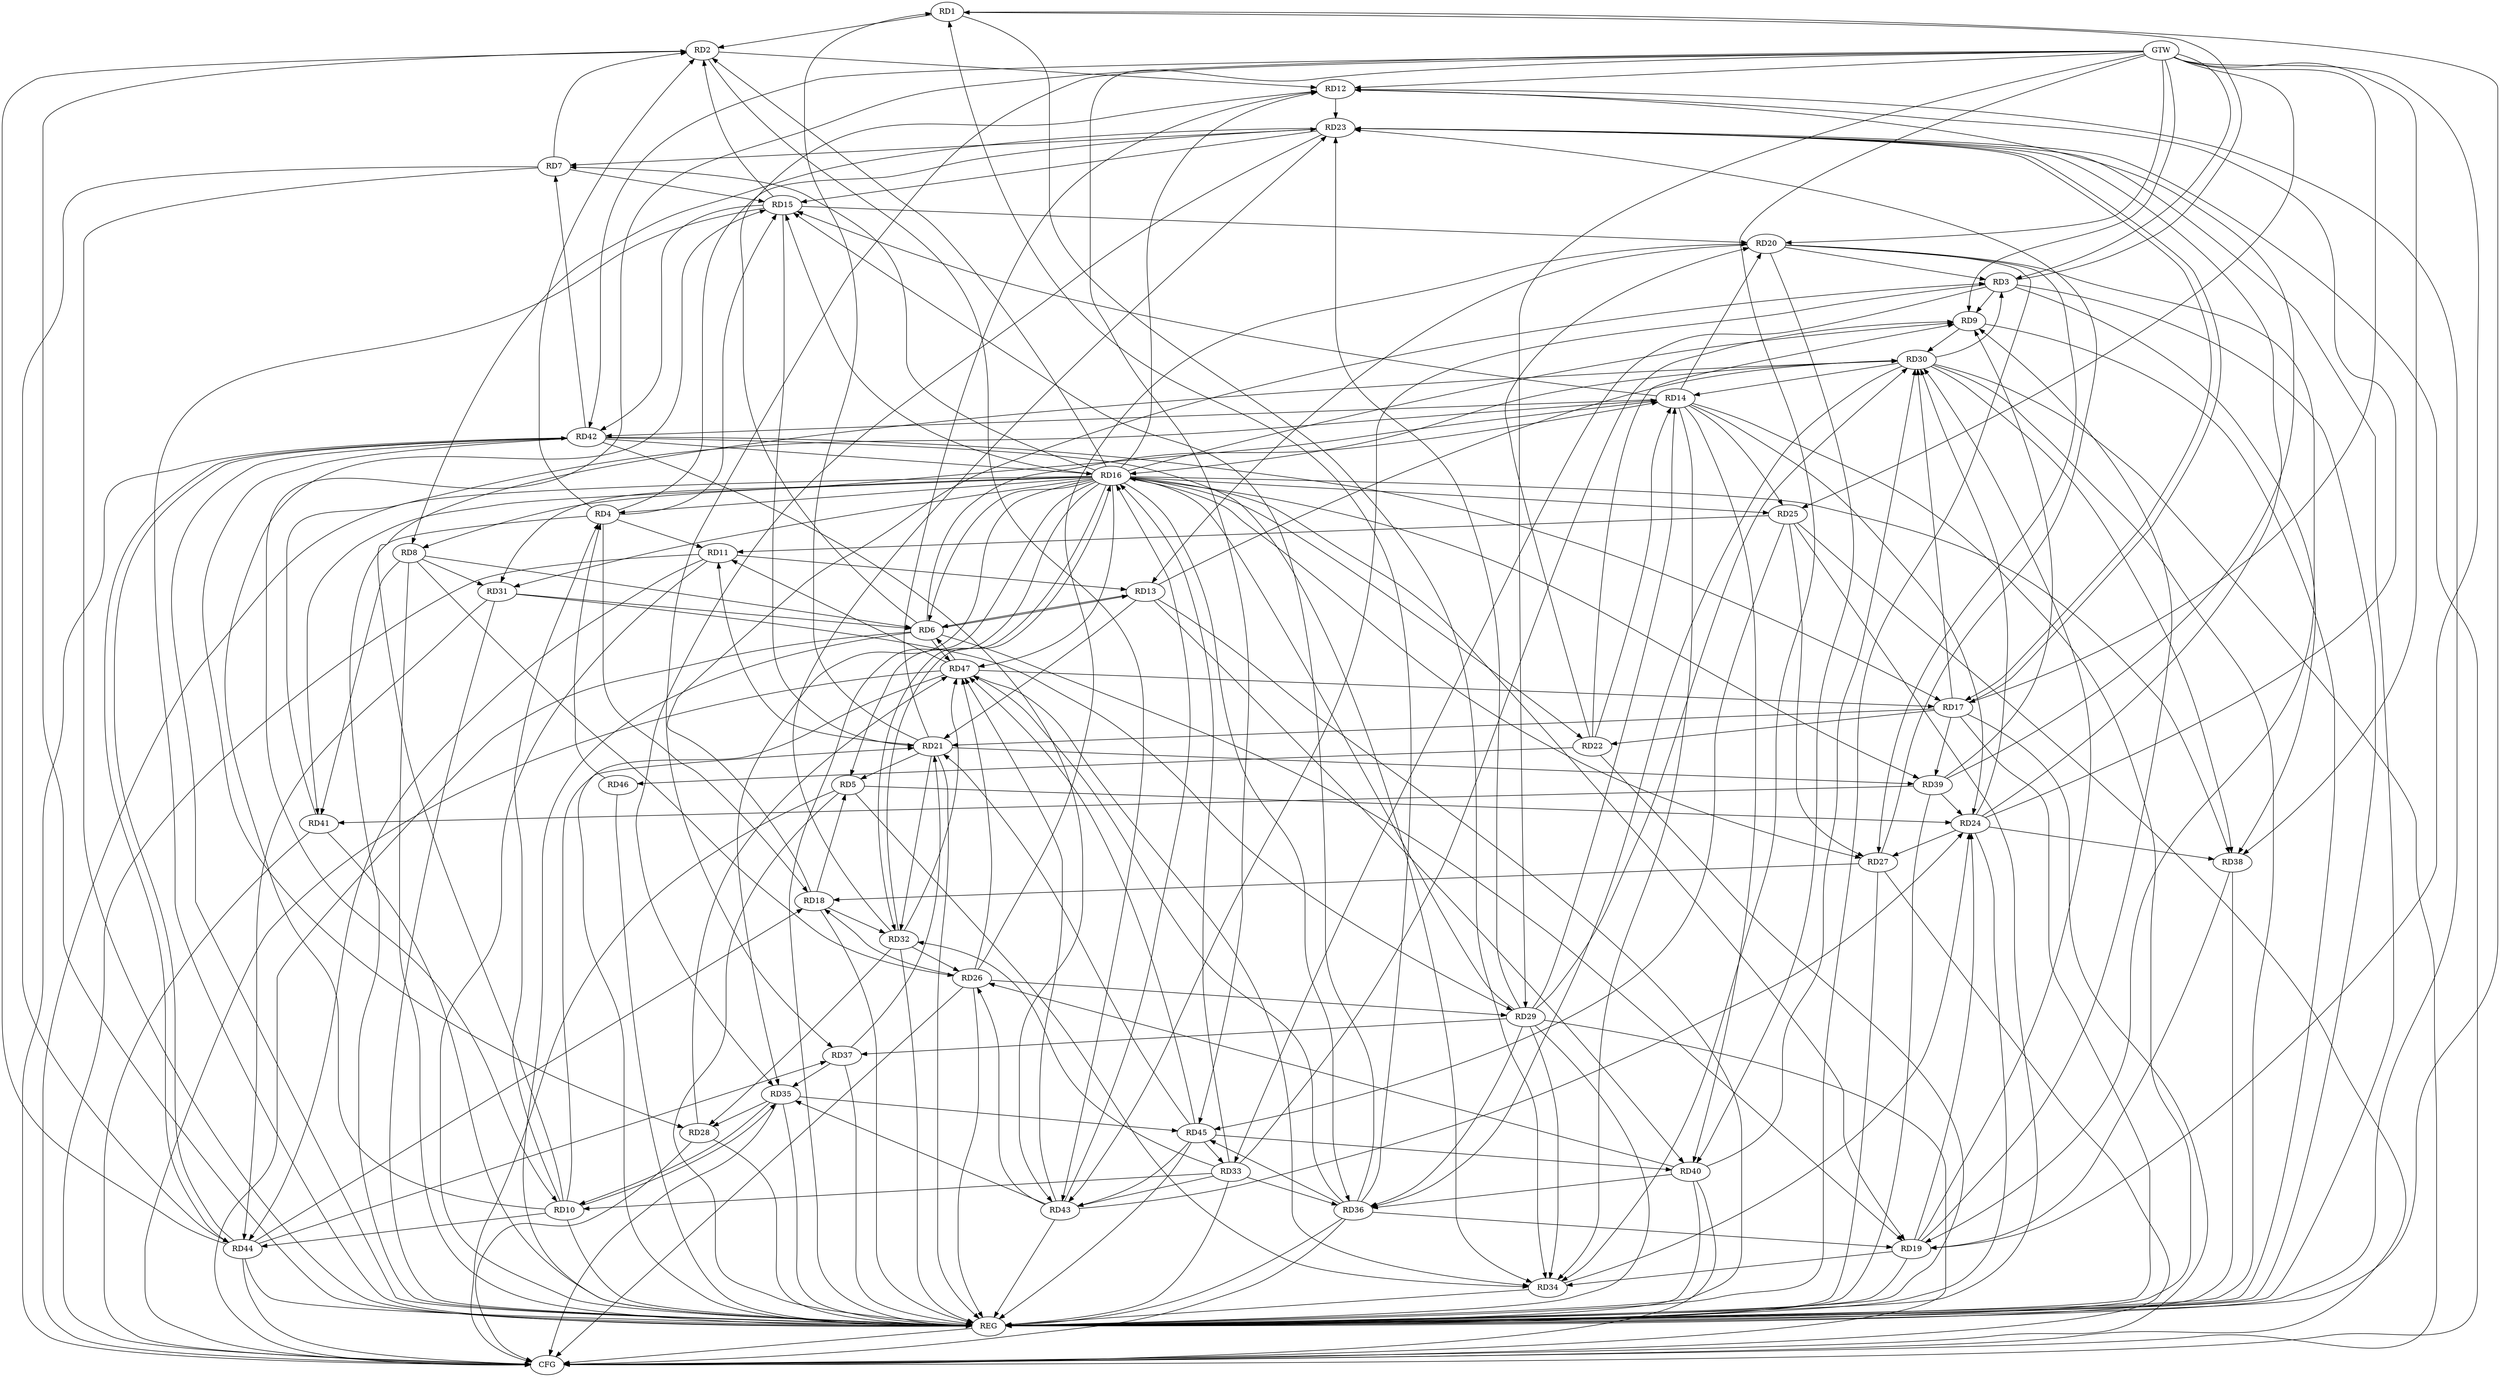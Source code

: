 strict digraph G {
  RD1 [ label="RD1" ];
  RD2 [ label="RD2" ];
  RD3 [ label="RD3" ];
  RD4 [ label="RD4" ];
  RD5 [ label="RD5" ];
  RD6 [ label="RD6" ];
  RD7 [ label="RD7" ];
  RD8 [ label="RD8" ];
  RD9 [ label="RD9" ];
  RD10 [ label="RD10" ];
  RD11 [ label="RD11" ];
  RD12 [ label="RD12" ];
  RD13 [ label="RD13" ];
  RD14 [ label="RD14" ];
  RD15 [ label="RD15" ];
  RD16 [ label="RD16" ];
  RD17 [ label="RD17" ];
  RD18 [ label="RD18" ];
  RD19 [ label="RD19" ];
  RD20 [ label="RD20" ];
  RD21 [ label="RD21" ];
  RD22 [ label="RD22" ];
  RD23 [ label="RD23" ];
  RD24 [ label="RD24" ];
  RD25 [ label="RD25" ];
  RD26 [ label="RD26" ];
  RD27 [ label="RD27" ];
  RD28 [ label="RD28" ];
  RD29 [ label="RD29" ];
  RD30 [ label="RD30" ];
  RD31 [ label="RD31" ];
  RD32 [ label="RD32" ];
  RD33 [ label="RD33" ];
  RD34 [ label="RD34" ];
  RD35 [ label="RD35" ];
  RD36 [ label="RD36" ];
  RD37 [ label="RD37" ];
  RD38 [ label="RD38" ];
  RD39 [ label="RD39" ];
  RD40 [ label="RD40" ];
  RD41 [ label="RD41" ];
  RD42 [ label="RD42" ];
  RD43 [ label="RD43" ];
  RD44 [ label="RD44" ];
  RD45 [ label="RD45" ];
  RD46 [ label="RD46" ];
  RD47 [ label="RD47" ];
  GTW [ label="GTW" ];
  REG [ label="REG" ];
  CFG [ label="CFG" ];
  RD1 -> RD2;
  RD3 -> RD1;
  RD21 -> RD1;
  RD1 -> RD34;
  RD36 -> RD1;
  RD4 -> RD2;
  RD7 -> RD2;
  RD2 -> RD12;
  RD15 -> RD2;
  RD16 -> RD2;
  RD2 -> RD43;
  RD44 -> RD2;
  RD3 -> RD9;
  RD18 -> RD3;
  RD20 -> RD3;
  RD30 -> RD3;
  RD3 -> RD33;
  RD3 -> RD38;
  RD3 -> RD43;
  RD10 -> RD4;
  RD4 -> RD11;
  RD4 -> RD15;
  RD16 -> RD4;
  RD4 -> RD18;
  RD4 -> RD23;
  RD46 -> RD4;
  RD16 -> RD5;
  RD18 -> RD5;
  RD21 -> RD5;
  RD5 -> RD24;
  RD5 -> RD34;
  RD8 -> RD6;
  RD6 -> RD12;
  RD6 -> RD13;
  RD13 -> RD6;
  RD6 -> RD14;
  RD16 -> RD6;
  RD6 -> RD19;
  RD31 -> RD6;
  RD6 -> RD47;
  RD47 -> RD6;
  RD7 -> RD15;
  RD16 -> RD7;
  RD23 -> RD7;
  RD42 -> RD7;
  RD7 -> RD44;
  RD23 -> RD8;
  RD8 -> RD26;
  RD8 -> RD31;
  RD8 -> RD41;
  RD19 -> RD9;
  RD22 -> RD9;
  RD9 -> RD30;
  RD33 -> RD9;
  RD39 -> RD9;
  RD10 -> RD15;
  RD10 -> RD21;
  RD10 -> RD30;
  RD33 -> RD10;
  RD10 -> RD35;
  RD35 -> RD10;
  RD10 -> RD44;
  RD11 -> RD13;
  RD21 -> RD11;
  RD25 -> RD11;
  RD11 -> RD44;
  RD47 -> RD11;
  RD16 -> RD12;
  RD21 -> RD12;
  RD12 -> RD23;
  RD24 -> RD12;
  RD39 -> RD12;
  RD20 -> RD13;
  RD13 -> RD21;
  RD13 -> RD30;
  RD13 -> RD40;
  RD14 -> RD15;
  RD14 -> RD20;
  RD22 -> RD14;
  RD14 -> RD24;
  RD14 -> RD25;
  RD29 -> RD14;
  RD30 -> RD14;
  RD14 -> RD31;
  RD14 -> RD34;
  RD14 -> RD40;
  RD41 -> RD14;
  RD14 -> RD42;
  RD15 -> RD20;
  RD15 -> RD21;
  RD23 -> RD15;
  RD36 -> RD15;
  RD15 -> RD42;
  RD16 -> RD19;
  RD29 -> RD16;
  RD30 -> RD16;
  RD32 -> RD16;
  RD33 -> RD16;
  RD16 -> RD36;
  RD16 -> RD38;
  RD42 -> RD16;
  RD43 -> RD16;
  RD16 -> RD47;
  RD17 -> RD21;
  RD17 -> RD22;
  RD17 -> RD23;
  RD23 -> RD17;
  RD17 -> RD30;
  RD17 -> RD39;
  RD42 -> RD17;
  RD47 -> RD17;
  RD26 -> RD18;
  RD27 -> RD18;
  RD18 -> RD32;
  RD44 -> RD18;
  RD20 -> RD19;
  RD19 -> RD24;
  RD19 -> RD30;
  RD19 -> RD34;
  RD36 -> RD19;
  RD38 -> RD19;
  RD22 -> RD20;
  RD26 -> RD20;
  RD20 -> RD27;
  RD20 -> RD40;
  RD21 -> RD32;
  RD37 -> RD21;
  RD21 -> RD39;
  RD45 -> RD21;
  RD22 -> RD46;
  RD24 -> RD23;
  RD27 -> RD23;
  RD29 -> RD23;
  RD32 -> RD23;
  RD23 -> RD35;
  RD24 -> RD27;
  RD24 -> RD30;
  RD34 -> RD24;
  RD24 -> RD38;
  RD39 -> RD24;
  RD43 -> RD24;
  RD25 -> RD27;
  RD25 -> RD45;
  RD26 -> RD29;
  RD32 -> RD26;
  RD40 -> RD26;
  RD43 -> RD26;
  RD26 -> RD47;
  RD32 -> RD28;
  RD35 -> RD28;
  RD42 -> RD28;
  RD28 -> RD47;
  RD29 -> RD30;
  RD31 -> RD29;
  RD29 -> RD34;
  RD29 -> RD36;
  RD29 -> RD37;
  RD30 -> RD36;
  RD30 -> RD38;
  RD40 -> RD30;
  RD31 -> RD44;
  RD33 -> RD32;
  RD32 -> RD47;
  RD33 -> RD36;
  RD33 -> RD43;
  RD45 -> RD33;
  RD42 -> RD34;
  RD47 -> RD34;
  RD37 -> RD35;
  RD43 -> RD35;
  RD35 -> RD45;
  RD40 -> RD36;
  RD36 -> RD45;
  RD36 -> RD47;
  RD44 -> RD37;
  RD39 -> RD41;
  RD45 -> RD40;
  RD42 -> RD43;
  RD42 -> RD44;
  RD44 -> RD42;
  RD45 -> RD43;
  RD43 -> RD47;
  RD45 -> RD47;
  GTW -> RD25;
  GTW -> RD10;
  GTW -> RD29;
  GTW -> RD3;
  GTW -> RD19;
  GTW -> RD9;
  GTW -> RD17;
  GTW -> RD20;
  GTW -> RD38;
  GTW -> RD12;
  GTW -> RD37;
  GTW -> RD42;
  GTW -> RD45;
  GTW -> RD34;
  RD1 -> REG;
  RD2 -> REG;
  RD3 -> REG;
  RD4 -> REG;
  RD5 -> REG;
  RD6 -> REG;
  RD7 -> REG;
  RD8 -> REG;
  RD9 -> REG;
  RD10 -> REG;
  RD11 -> REG;
  RD12 -> REG;
  RD13 -> REG;
  RD14 -> REG;
  RD15 -> REG;
  RD16 -> REG;
  RD17 -> REG;
  RD18 -> REG;
  RD19 -> REG;
  RD20 -> REG;
  RD21 -> REG;
  RD22 -> REG;
  RD23 -> REG;
  RD24 -> REG;
  RD25 -> REG;
  RD26 -> REG;
  RD27 -> REG;
  RD28 -> REG;
  RD29 -> REG;
  RD30 -> REG;
  RD31 -> REG;
  RD32 -> REG;
  RD33 -> REG;
  RD34 -> REG;
  RD35 -> REG;
  RD36 -> REG;
  RD37 -> REG;
  RD38 -> REG;
  RD39 -> REG;
  RD40 -> REG;
  RD41 -> REG;
  RD42 -> REG;
  RD43 -> REG;
  RD44 -> REG;
  RD45 -> REG;
  RD46 -> REG;
  RD47 -> REG;
  RD6 -> CFG;
  RD29 -> CFG;
  RD42 -> CFG;
  RD17 -> CFG;
  RD41 -> CFG;
  RD36 -> CFG;
  RD5 -> CFG;
  RD26 -> CFG;
  RD11 -> CFG;
  RD27 -> CFG;
  RD28 -> CFG;
  RD23 -> CFG;
  RD35 -> CFG;
  RD30 -> CFG;
  RD47 -> CFG;
  RD25 -> CFG;
  RD44 -> CFG;
  RD40 -> CFG;
  REG -> CFG;
  RD16 -> CFG;
  RD16 -> RD15;
  RD16 -> RD25;
  RD16 -> RD39;
  RD16 -> RD35;
  RD16 -> RD8;
  RD16 -> RD22;
  RD16 -> RD9;
  RD16 -> RD41;
  RD16 -> RD32;
  RD16 -> RD27;
  RD16 -> RD31;
}
